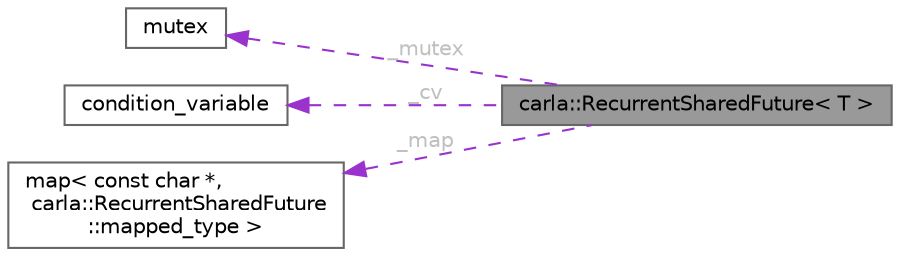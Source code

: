 digraph "carla::RecurrentSharedFuture&lt; T &gt;"
{
 // INTERACTIVE_SVG=YES
 // LATEX_PDF_SIZE
  bgcolor="transparent";
  edge [fontname=Helvetica,fontsize=10,labelfontname=Helvetica,labelfontsize=10];
  node [fontname=Helvetica,fontsize=10,shape=box,height=0.2,width=0.4];
  rankdir="LR";
  Node1 [id="Node000001",label="carla::RecurrentSharedFuture\< T \>",height=0.2,width=0.4,color="gray40", fillcolor="grey60", style="filled", fontcolor="black",tooltip="This class is meant to be used similar to a shared future, but the value can be set any number of tim..."];
  Node2 -> Node1 [id="edge1_Node000001_Node000002",dir="back",color="darkorchid3",style="dashed",tooltip=" ",label=" _mutex",fontcolor="grey" ];
  Node2 [id="Node000002",label="mutex",height=0.2,width=0.4,color="gray40", fillcolor="white", style="filled",tooltip=" "];
  Node3 -> Node1 [id="edge2_Node000001_Node000003",dir="back",color="darkorchid3",style="dashed",tooltip=" ",label=" _cv",fontcolor="grey" ];
  Node3 [id="Node000003",label="condition_variable",height=0.2,width=0.4,color="gray40", fillcolor="white", style="filled",tooltip=" "];
  Node4 -> Node1 [id="edge3_Node000001_Node000004",dir="back",color="darkorchid3",style="dashed",tooltip=" ",label=" _map",fontcolor="grey" ];
  Node4 [id="Node000004",label="map\< const char *,\l carla::RecurrentSharedFuture\l::mapped_type \>",height=0.2,width=0.4,color="gray40", fillcolor="white", style="filled",tooltip=" "];
}
